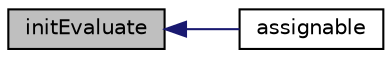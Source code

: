 digraph "initEvaluate"
{
  bgcolor="transparent";
  edge [fontname="Helvetica",fontsize="10",labelfontname="Helvetica",labelfontsize="10"];
  node [fontname="Helvetica",fontsize="10",shape=record];
  rankdir="LR";
  Node76 [label="initEvaluate",height=0.2,width=0.4,color="black", fillcolor="grey75", style="filled", fontcolor="black"];
  Node76 -> Node77 [dir="back",color="midnightblue",fontsize="10",style="solid",fontname="Helvetica"];
  Node77 [label="assignable",height=0.2,width=0.4,color="black",URL="$a22789.html#acbeb7dc057bd06ed4fbfdd907bd45ce6",tooltip="Return false: this patch field is not altered by assignment. "];
}
